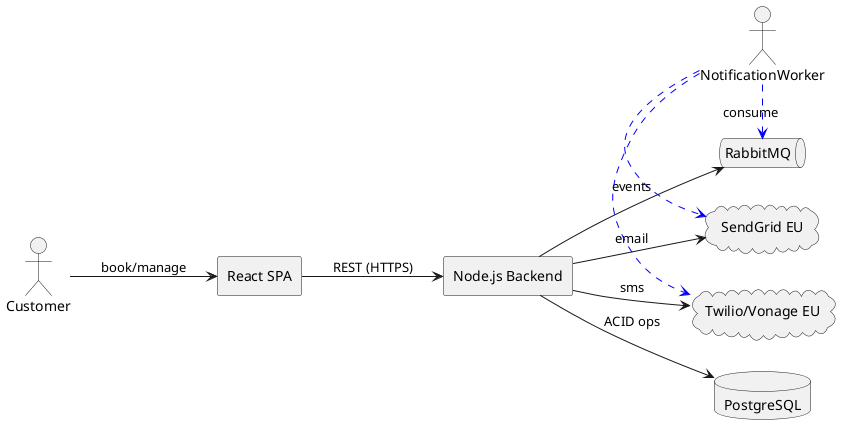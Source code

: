 @startuml
left to right direction
actor Customer
rectangle "React SPA" as SPA
rectangle "Node.js Backend" as Backend
cloud "SendGrid EU" as SendGrid
cloud "Twilio/Vonage EU" as SMS
queue RabbitMQ
database PostgreSQL
Customer --> SPA : book/manage
SPA --> Backend : REST (HTTPS)
Backend --> PostgreSQL : ACID ops
Backend --> RabbitMQ : events
Backend --> SendGrid : email
Backend --> SMS : sms
NotificationWorker -[#blue,dashed]> RabbitMQ : consume
NotificationWorker -[#blue,dashed]> SendGrid
NotificationWorker -[#blue,dashed]> SMS
@enduml